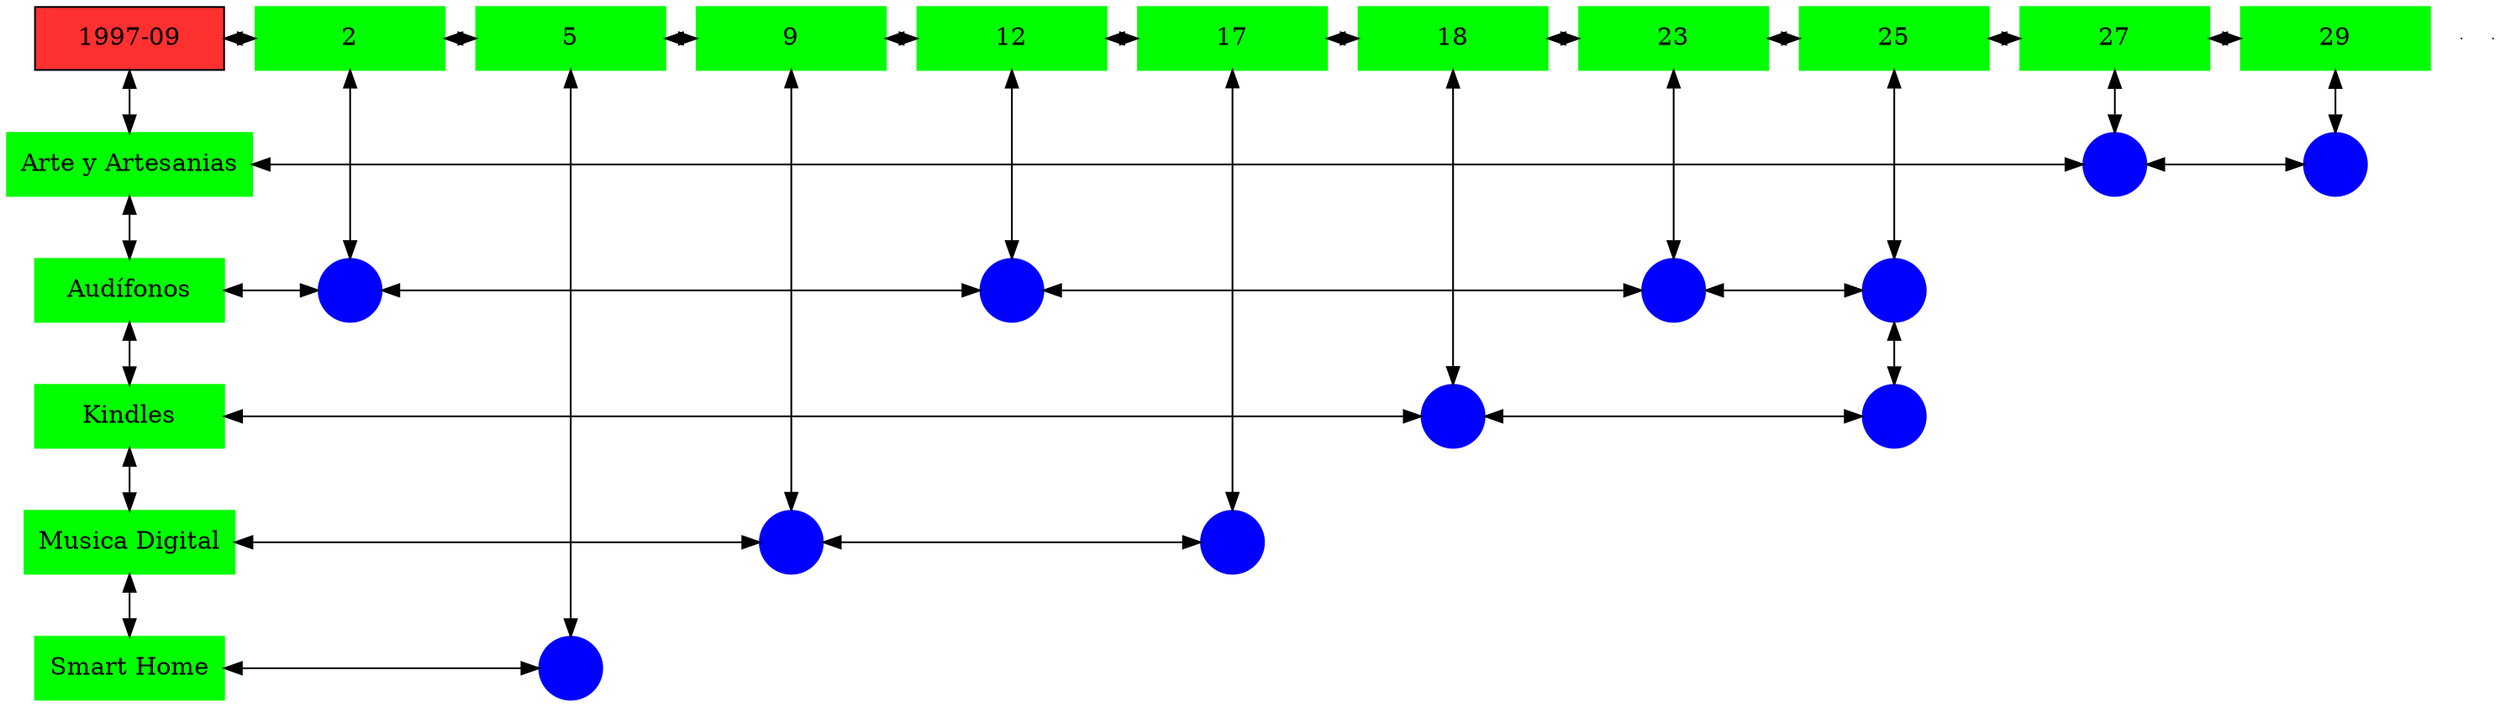 digraph G{
node[shape="box"];
nodeMt[ label = "1997-09", width = 1.5, style = filled, fillcolor = firebrick1, group = 1 ];
e0[ shape = point, width = 0 ];
e1[ shape = point, width = 0 ];
node0xc001e88280[label="2",color=green,style =filled,width = 1.5 group=2];
nodeMt->node0xc001e88280[dir="both"];
{rank=same;nodeMt;node0xc001e88280;}
node0xc001f2d310[label="5",color=green,style =filled,width = 1.5 group=5];
node0xc001e88280->node0xc001f2d310[dir="both"];
{rank=same;node0xc001e88280;node0xc001f2d310;}
node0xc001eafe50[label="9",color=green,style =filled,width = 1.5 group=9];
node0xc001f2d310->node0xc001eafe50[dir="both"];
{rank=same;node0xc001f2d310;node0xc001eafe50;}
node0xc001f78820[label="12",color=green,style =filled,width = 1.5 group=12];
node0xc001eafe50->node0xc001f78820[dir="both"];
{rank=same;node0xc001eafe50;node0xc001f78820;}
node0xc001f92050[label="17",color=green,style =filled,width = 1.5 group=17];
node0xc001f78820->node0xc001f92050[dir="both"];
{rank=same;node0xc001f78820;node0xc001f92050;}
node0xc002149b30[label="18",color=green,style =filled,width = 1.5 group=18];
node0xc001f92050->node0xc002149b30[dir="both"];
{rank=same;node0xc001f92050;node0xc002149b30;}
node0xc001f5dd60[label="23",color=green,style =filled,width = 1.5 group=23];
node0xc002149b30->node0xc001f5dd60[dir="both"];
{rank=same;node0xc002149b30;node0xc001f5dd60;}
node0xc002216ff0[label="25",color=green,style =filled,width = 1.5 group=25];
node0xc001f5dd60->node0xc002216ff0[dir="both"];
{rank=same;node0xc001f5dd60;node0xc002216ff0;}
node0xc00202fd10[label="27",color=green,style =filled,width = 1.5 group=27];
node0xc002216ff0->node0xc00202fd10[dir="both"];
{rank=same;node0xc002216ff0;node0xc00202fd10;}
node0xc001fcfae0[label="29",color=green,style =filled,width = 1.5 group=29];
node0xc00202fd10->node0xc001fcfae0[dir="both"];
{rank=same;node0xc00202fd10;node0xc001fcfae0;}
node0xc001fcfa90[label="Arte y Artesanias",color=green,style =filled width = 1.5 group=1];
node0xc002038c00[label="",color=blue,style =filled, width = 0.5 group=27 shape=circle];
node0xc001fcfa90->node0xc002038c00[dir="both"];
{rank=same;node0xc001fcfa90;node0xc002038c00;}
node0xc001fc7c80[label="",color=blue,style =filled, width = 0.5 group=29 shape=circle];
node0xc002038c00->node0xc001fc7c80[dir="both"];
{rank=same;node0xc001fc7c80;node0xc002038c00;}
node0xc001e88230[label="Audífonos",color=green,style =filled width = 1.5 group=1];
node0xc001e75d80[label="",color=blue,style =filled, width = 0.5 group=2 shape=circle];
node0xc001e88230->node0xc001e75d80[dir="both"];
{rank=same;node0xc001e88230;node0xc001e75d80;}
node0xc001f70f80[label="",color=blue,style =filled, width = 0.5 group=12 shape=circle];
node0xc001e75d80->node0xc001f70f80[dir="both"];
{rank=same;node0xc001f70f80;node0xc001e75d80;}
node0xc001f5b480[label="",color=blue,style =filled, width = 0.5 group=23 shape=circle];
node0xc001f70f80->node0xc001f5b480[dir="both"];
{rank=same;node0xc001f5b480;node0xc001f70f80;}
node0xc002218500[label="",color=blue,style =filled, width = 0.5 group=25 shape=circle];
node0xc001f5b480->node0xc002218500[dir="both"];
{rank=same;node0xc002218500;node0xc001f5b480;}
node0xc002149ae0[label="Kindles",color=green,style =filled width = 1.5 group=1];
node0xc002232c80[label="",color=blue,style =filled, width = 0.5 group=18 shape=circle];
node0xc002149ae0->node0xc002232c80[dir="both"];
{rank=same;node0xc002149ae0;node0xc002232c80;}
node0xc0022b0f80[label="",color=blue,style =filled, width = 0.5 group=25 shape=circle];
node0xc002232c80->node0xc0022b0f80[dir="both"];
{rank=same;node0xc0022b0f80;node0xc002232c80;}
node0xc001eafe00[label="Musica Digital",color=green,style =filled width = 1.5 group=1];
node0xc002287a80[label="",color=blue,style =filled, width = 0.5 group=9 shape=circle];
node0xc001eafe00->node0xc002287a80[dir="both"];
{rank=same;node0xc001eafe00;node0xc002287a80;}
node0xc001f89400[label="",color=blue,style =filled, width = 0.5 group=17 shape=circle];
node0xc002287a80->node0xc001f89400[dir="both"];
{rank=same;node0xc001f89400;node0xc002287a80;}
node0xc001f2d2c0[label="Smart Home",color=green,style =filled width = 1.5 group=1];
node0xc001f29180[label="",color=blue,style =filled, width = 0.5 group=5 shape=circle];
node0xc001f2d2c0->node0xc001f29180[dir="both"];
{rank=same;node0xc001f2d2c0;node0xc001f29180;}
node0xc001e88280->node0xc001e75d80[dir="both"];
node0xc001f2d310->node0xc001f29180[dir="both"];
node0xc001eafe50->node0xc002287a80[dir="both"];
node0xc001f78820->node0xc001f70f80[dir="both"];
node0xc001f92050->node0xc001f89400[dir="both"];
node0xc002149b30->node0xc002232c80[dir="both"];
node0xc001f5dd60->node0xc001f5b480[dir="both"];
node0xc002216ff0->node0xc002218500[dir="both"];
node0xc002218500->node0xc0022b0f80[dir="both"];
node0xc00202fd10->node0xc002038c00[dir="both"];
node0xc001fcfae0->node0xc001fc7c80[dir="both"];
nodeMt->node0xc001fcfa90[dir="both"];
node0xc001fcfa90->node0xc001e88230[dir="both"];
node0xc001e88230->node0xc002149ae0[dir="both"];
node0xc002149ae0->node0xc001eafe00[dir="both"];
node0xc001eafe00->node0xc001f2d2c0[dir="both"];
}
